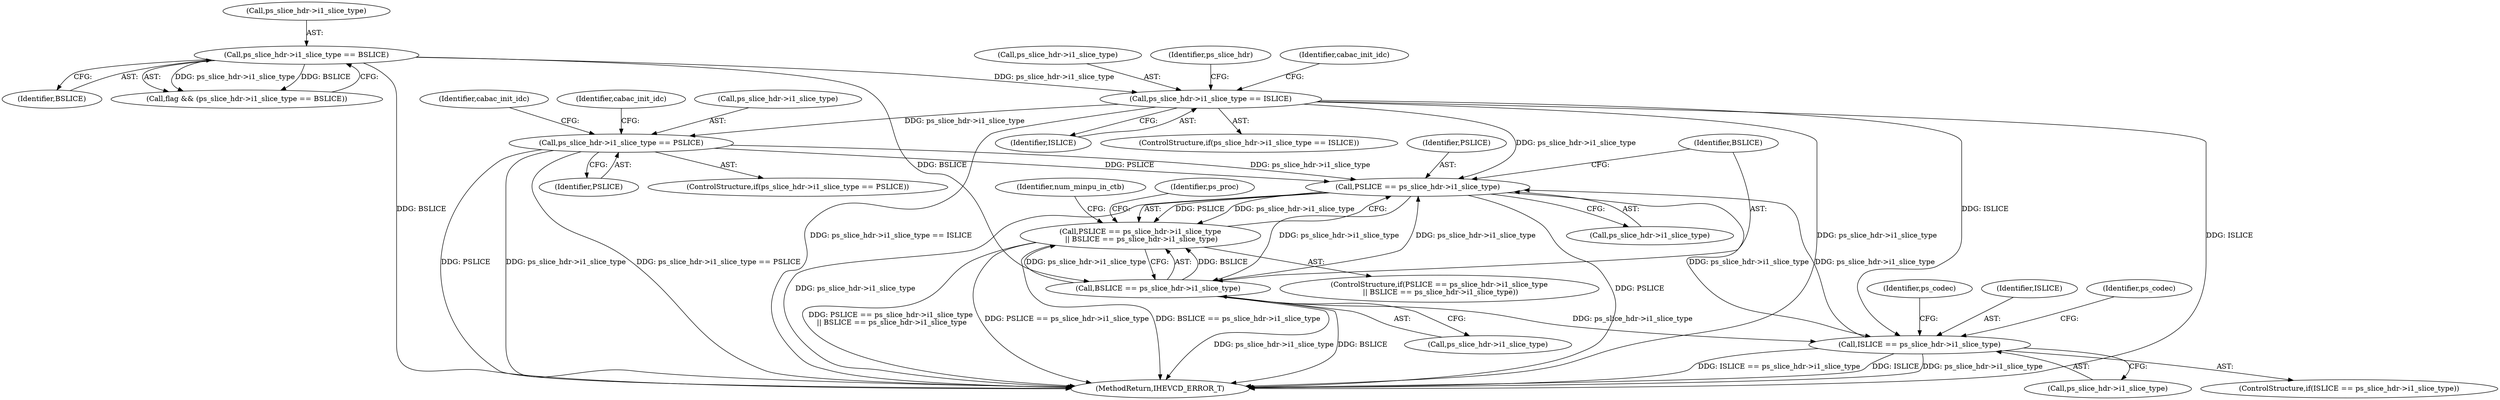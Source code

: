 digraph "0_Android_bcfc7124f6ef9f1ec128fb2e90de774a5b33d199_0@pointer" {
"1000814" [label="(Call,ps_slice_hdr->i1_slice_type == ISLICE)"];
"1000768" [label="(Call,ps_slice_hdr->i1_slice_type == BSLICE)"];
"1000825" [label="(Call,ps_slice_hdr->i1_slice_type == PSLICE)"];
"1003092" [label="(Call,PSLICE == ps_slice_hdr->i1_slice_type)"];
"1003091" [label="(Call,PSLICE == ps_slice_hdr->i1_slice_type\n || BSLICE == ps_slice_hdr->i1_slice_type)"];
"1003097" [label="(Call,BSLICE == ps_slice_hdr->i1_slice_type)"];
"1004055" [label="(Call,ISLICE == ps_slice_hdr->i1_slice_type)"];
"1005079" [label="(MethodReturn,IHEVCD_ERROR_T)"];
"1003098" [label="(Identifier,BSLICE)"];
"1004054" [label="(ControlStructure,if(ISLICE == ps_slice_hdr->i1_slice_type))"];
"1000826" [label="(Call,ps_slice_hdr->i1_slice_type)"];
"1000832" [label="(Identifier,cabac_init_idc)"];
"1000829" [label="(Identifier,PSLICE)"];
"1000769" [label="(Call,ps_slice_hdr->i1_slice_type)"];
"1003090" [label="(ControlStructure,if(PSLICE == ps_slice_hdr->i1_slice_type\n || BSLICE == ps_slice_hdr->i1_slice_type))"];
"1000772" [label="(Identifier,BSLICE)"];
"1000818" [label="(Identifier,ISLICE)"];
"1003091" [label="(Call,PSLICE == ps_slice_hdr->i1_slice_type\n || BSLICE == ps_slice_hdr->i1_slice_type)"];
"1003094" [label="(Call,ps_slice_hdr->i1_slice_type)"];
"1000813" [label="(ControlStructure,if(ps_slice_hdr->i1_slice_type == ISLICE))"];
"1004065" [label="(Identifier,ps_codec)"];
"1003093" [label="(Identifier,PSLICE)"];
"1003092" [label="(Call,PSLICE == ps_slice_hdr->i1_slice_type)"];
"1004057" [label="(Call,ps_slice_hdr->i1_slice_type)"];
"1000824" [label="(ControlStructure,if(ps_slice_hdr->i1_slice_type == PSLICE))"];
"1000768" [label="(Call,ps_slice_hdr->i1_slice_type == BSLICE)"];
"1000814" [label="(Call,ps_slice_hdr->i1_slice_type == ISLICE)"];
"1000827" [label="(Identifier,ps_slice_hdr)"];
"1000766" [label="(Call,flag && (ps_slice_hdr->i1_slice_type == BSLICE))"];
"1003097" [label="(Call,BSLICE == ps_slice_hdr->i1_slice_type)"];
"1004055" [label="(Call,ISLICE == ps_slice_hdr->i1_slice_type)"];
"1004056" [label="(Identifier,ISLICE)"];
"1000821" [label="(Identifier,cabac_init_idc)"];
"1000842" [label="(Identifier,cabac_init_idc)"];
"1003099" [label="(Call,ps_slice_hdr->i1_slice_type)"];
"1000815" [label="(Call,ps_slice_hdr->i1_slice_type)"];
"1000825" [label="(Call,ps_slice_hdr->i1_slice_type == PSLICE)"];
"1004074" [label="(Identifier,ps_codec)"];
"1003332" [label="(Identifier,num_minpu_in_ctb)"];
"1003113" [label="(Identifier,ps_proc)"];
"1000814" -> "1000813"  [label="AST: "];
"1000814" -> "1000818"  [label="CFG: "];
"1000815" -> "1000814"  [label="AST: "];
"1000818" -> "1000814"  [label="AST: "];
"1000821" -> "1000814"  [label="CFG: "];
"1000827" -> "1000814"  [label="CFG: "];
"1000814" -> "1005079"  [label="DDG: ISLICE"];
"1000814" -> "1005079"  [label="DDG: ps_slice_hdr->i1_slice_type == ISLICE"];
"1000814" -> "1005079"  [label="DDG: ps_slice_hdr->i1_slice_type"];
"1000768" -> "1000814"  [label="DDG: ps_slice_hdr->i1_slice_type"];
"1000814" -> "1000825"  [label="DDG: ps_slice_hdr->i1_slice_type"];
"1000814" -> "1003092"  [label="DDG: ps_slice_hdr->i1_slice_type"];
"1000814" -> "1004055"  [label="DDG: ISLICE"];
"1000768" -> "1000766"  [label="AST: "];
"1000768" -> "1000772"  [label="CFG: "];
"1000769" -> "1000768"  [label="AST: "];
"1000772" -> "1000768"  [label="AST: "];
"1000766" -> "1000768"  [label="CFG: "];
"1000768" -> "1005079"  [label="DDG: BSLICE"];
"1000768" -> "1000766"  [label="DDG: ps_slice_hdr->i1_slice_type"];
"1000768" -> "1000766"  [label="DDG: BSLICE"];
"1000768" -> "1003097"  [label="DDG: BSLICE"];
"1000825" -> "1000824"  [label="AST: "];
"1000825" -> "1000829"  [label="CFG: "];
"1000826" -> "1000825"  [label="AST: "];
"1000829" -> "1000825"  [label="AST: "];
"1000832" -> "1000825"  [label="CFG: "];
"1000842" -> "1000825"  [label="CFG: "];
"1000825" -> "1005079"  [label="DDG: PSLICE"];
"1000825" -> "1005079"  [label="DDG: ps_slice_hdr->i1_slice_type"];
"1000825" -> "1005079"  [label="DDG: ps_slice_hdr->i1_slice_type == PSLICE"];
"1000825" -> "1003092"  [label="DDG: PSLICE"];
"1000825" -> "1003092"  [label="DDG: ps_slice_hdr->i1_slice_type"];
"1003092" -> "1003091"  [label="AST: "];
"1003092" -> "1003094"  [label="CFG: "];
"1003093" -> "1003092"  [label="AST: "];
"1003094" -> "1003092"  [label="AST: "];
"1003098" -> "1003092"  [label="CFG: "];
"1003091" -> "1003092"  [label="CFG: "];
"1003092" -> "1005079"  [label="DDG: ps_slice_hdr->i1_slice_type"];
"1003092" -> "1005079"  [label="DDG: PSLICE"];
"1003092" -> "1003091"  [label="DDG: PSLICE"];
"1003092" -> "1003091"  [label="DDG: ps_slice_hdr->i1_slice_type"];
"1003097" -> "1003092"  [label="DDG: ps_slice_hdr->i1_slice_type"];
"1004055" -> "1003092"  [label="DDG: ps_slice_hdr->i1_slice_type"];
"1003092" -> "1003097"  [label="DDG: ps_slice_hdr->i1_slice_type"];
"1003092" -> "1004055"  [label="DDG: ps_slice_hdr->i1_slice_type"];
"1003091" -> "1003090"  [label="AST: "];
"1003091" -> "1003097"  [label="CFG: "];
"1003097" -> "1003091"  [label="AST: "];
"1003113" -> "1003091"  [label="CFG: "];
"1003332" -> "1003091"  [label="CFG: "];
"1003091" -> "1005079"  [label="DDG: PSLICE == ps_slice_hdr->i1_slice_type\n || BSLICE == ps_slice_hdr->i1_slice_type"];
"1003091" -> "1005079"  [label="DDG: PSLICE == ps_slice_hdr->i1_slice_type"];
"1003091" -> "1005079"  [label="DDG: BSLICE == ps_slice_hdr->i1_slice_type"];
"1003097" -> "1003091"  [label="DDG: BSLICE"];
"1003097" -> "1003091"  [label="DDG: ps_slice_hdr->i1_slice_type"];
"1003097" -> "1003099"  [label="CFG: "];
"1003098" -> "1003097"  [label="AST: "];
"1003099" -> "1003097"  [label="AST: "];
"1003097" -> "1005079"  [label="DDG: ps_slice_hdr->i1_slice_type"];
"1003097" -> "1005079"  [label="DDG: BSLICE"];
"1003097" -> "1004055"  [label="DDG: ps_slice_hdr->i1_slice_type"];
"1004055" -> "1004054"  [label="AST: "];
"1004055" -> "1004057"  [label="CFG: "];
"1004056" -> "1004055"  [label="AST: "];
"1004057" -> "1004055"  [label="AST: "];
"1004065" -> "1004055"  [label="CFG: "];
"1004074" -> "1004055"  [label="CFG: "];
"1004055" -> "1005079"  [label="DDG: ISLICE == ps_slice_hdr->i1_slice_type"];
"1004055" -> "1005079"  [label="DDG: ISLICE"];
"1004055" -> "1005079"  [label="DDG: ps_slice_hdr->i1_slice_type"];
}
